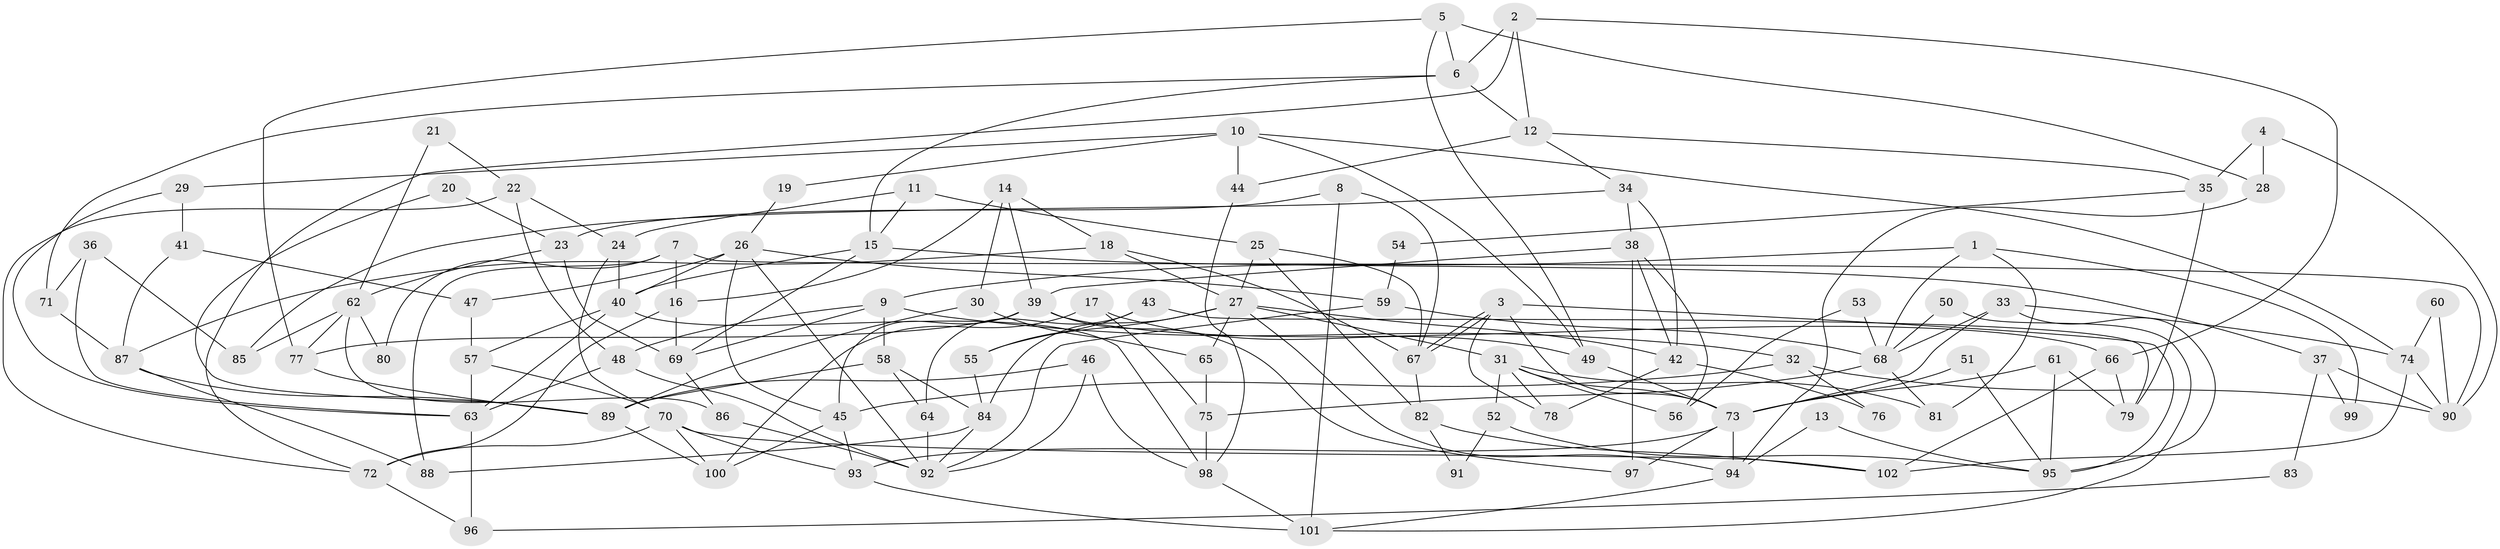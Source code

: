 // Generated by graph-tools (version 1.1) at 2025/26/03/09/25 03:26:10]
// undirected, 102 vertices, 204 edges
graph export_dot {
graph [start="1"]
  node [color=gray90,style=filled];
  1;
  2;
  3;
  4;
  5;
  6;
  7;
  8;
  9;
  10;
  11;
  12;
  13;
  14;
  15;
  16;
  17;
  18;
  19;
  20;
  21;
  22;
  23;
  24;
  25;
  26;
  27;
  28;
  29;
  30;
  31;
  32;
  33;
  34;
  35;
  36;
  37;
  38;
  39;
  40;
  41;
  42;
  43;
  44;
  45;
  46;
  47;
  48;
  49;
  50;
  51;
  52;
  53;
  54;
  55;
  56;
  57;
  58;
  59;
  60;
  61;
  62;
  63;
  64;
  65;
  66;
  67;
  68;
  69;
  70;
  71;
  72;
  73;
  74;
  75;
  76;
  77;
  78;
  79;
  80;
  81;
  82;
  83;
  84;
  85;
  86;
  87;
  88;
  89;
  90;
  91;
  92;
  93;
  94;
  95;
  96;
  97;
  98;
  99;
  100;
  101;
  102;
  1 -- 68;
  1 -- 9;
  1 -- 81;
  1 -- 99;
  2 -- 6;
  2 -- 66;
  2 -- 12;
  2 -- 72;
  3 -- 78;
  3 -- 67;
  3 -- 67;
  3 -- 73;
  3 -- 95;
  4 -- 28;
  4 -- 90;
  4 -- 35;
  5 -- 49;
  5 -- 6;
  5 -- 28;
  5 -- 77;
  6 -- 15;
  6 -- 12;
  6 -- 71;
  7 -- 88;
  7 -- 16;
  7 -- 80;
  7 -- 90;
  8 -- 101;
  8 -- 67;
  8 -- 23;
  9 -- 32;
  9 -- 48;
  9 -- 58;
  9 -- 69;
  10 -- 74;
  10 -- 44;
  10 -- 19;
  10 -- 29;
  10 -- 49;
  11 -- 15;
  11 -- 25;
  11 -- 24;
  12 -- 34;
  12 -- 35;
  12 -- 44;
  13 -- 94;
  13 -- 95;
  14 -- 30;
  14 -- 18;
  14 -- 16;
  14 -- 39;
  15 -- 69;
  15 -- 40;
  15 -- 37;
  16 -- 72;
  16 -- 69;
  17 -- 49;
  17 -- 100;
  17 -- 75;
  18 -- 27;
  18 -- 67;
  18 -- 87;
  19 -- 26;
  20 -- 23;
  20 -- 89;
  21 -- 62;
  21 -- 22;
  22 -- 72;
  22 -- 48;
  22 -- 24;
  23 -- 69;
  23 -- 62;
  24 -- 40;
  24 -- 70;
  25 -- 67;
  25 -- 27;
  25 -- 82;
  26 -- 40;
  26 -- 92;
  26 -- 45;
  26 -- 47;
  26 -- 59;
  27 -- 42;
  27 -- 31;
  27 -- 55;
  27 -- 65;
  27 -- 84;
  27 -- 94;
  28 -- 94;
  29 -- 41;
  29 -- 63;
  30 -- 65;
  30 -- 89;
  31 -- 81;
  31 -- 73;
  31 -- 52;
  31 -- 56;
  31 -- 78;
  32 -- 90;
  32 -- 45;
  32 -- 76;
  33 -- 73;
  33 -- 95;
  33 -- 68;
  33 -- 74;
  34 -- 38;
  34 -- 85;
  34 -- 42;
  35 -- 54;
  35 -- 79;
  36 -- 63;
  36 -- 71;
  36 -- 85;
  37 -- 90;
  37 -- 83;
  37 -- 99;
  38 -- 39;
  38 -- 97;
  38 -- 42;
  38 -- 56;
  39 -- 45;
  39 -- 66;
  39 -- 77;
  39 -- 97;
  40 -- 63;
  40 -- 57;
  40 -- 98;
  41 -- 87;
  41 -- 47;
  42 -- 76;
  42 -- 78;
  43 -- 64;
  43 -- 55;
  43 -- 79;
  44 -- 98;
  45 -- 100;
  45 -- 93;
  46 -- 89;
  46 -- 98;
  46 -- 92;
  47 -- 57;
  48 -- 63;
  48 -- 92;
  49 -- 73;
  50 -- 68;
  50 -- 101;
  51 -- 95;
  51 -- 73;
  52 -- 95;
  52 -- 91;
  53 -- 56;
  53 -- 68;
  54 -- 59;
  55 -- 84;
  57 -- 70;
  57 -- 63;
  58 -- 84;
  58 -- 64;
  58 -- 89;
  59 -- 92;
  59 -- 68;
  60 -- 74;
  60 -- 90;
  61 -- 79;
  61 -- 73;
  61 -- 95;
  62 -- 77;
  62 -- 80;
  62 -- 85;
  62 -- 86;
  63 -- 96;
  64 -- 92;
  65 -- 75;
  66 -- 79;
  66 -- 102;
  67 -- 82;
  68 -- 75;
  68 -- 81;
  69 -- 86;
  70 -- 93;
  70 -- 72;
  70 -- 100;
  70 -- 102;
  71 -- 87;
  72 -- 96;
  73 -- 94;
  73 -- 93;
  73 -- 97;
  74 -- 102;
  74 -- 90;
  75 -- 98;
  77 -- 89;
  82 -- 102;
  82 -- 91;
  83 -- 96;
  84 -- 92;
  84 -- 88;
  86 -- 92;
  87 -- 89;
  87 -- 88;
  89 -- 100;
  93 -- 101;
  94 -- 101;
  98 -- 101;
}

